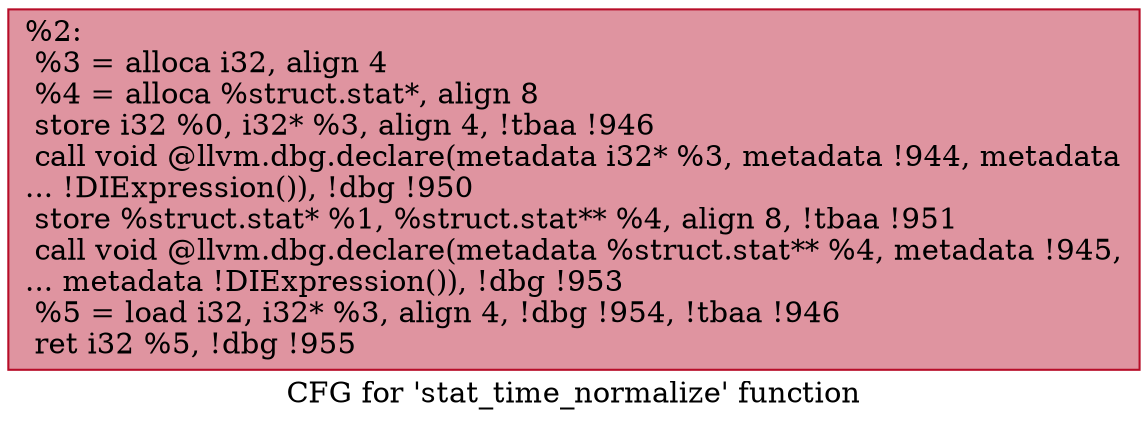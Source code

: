 digraph "CFG for 'stat_time_normalize' function" {
	label="CFG for 'stat_time_normalize' function";

	Node0x15ac1d0 [shape=record,color="#b70d28ff", style=filled, fillcolor="#b70d2870",label="{%2:\l  %3 = alloca i32, align 4\l  %4 = alloca %struct.stat*, align 8\l  store i32 %0, i32* %3, align 4, !tbaa !946\l  call void @llvm.dbg.declare(metadata i32* %3, metadata !944, metadata\l... !DIExpression()), !dbg !950\l  store %struct.stat* %1, %struct.stat** %4, align 8, !tbaa !951\l  call void @llvm.dbg.declare(metadata %struct.stat** %4, metadata !945,\l... metadata !DIExpression()), !dbg !953\l  %5 = load i32, i32* %3, align 4, !dbg !954, !tbaa !946\l  ret i32 %5, !dbg !955\l}"];
}
